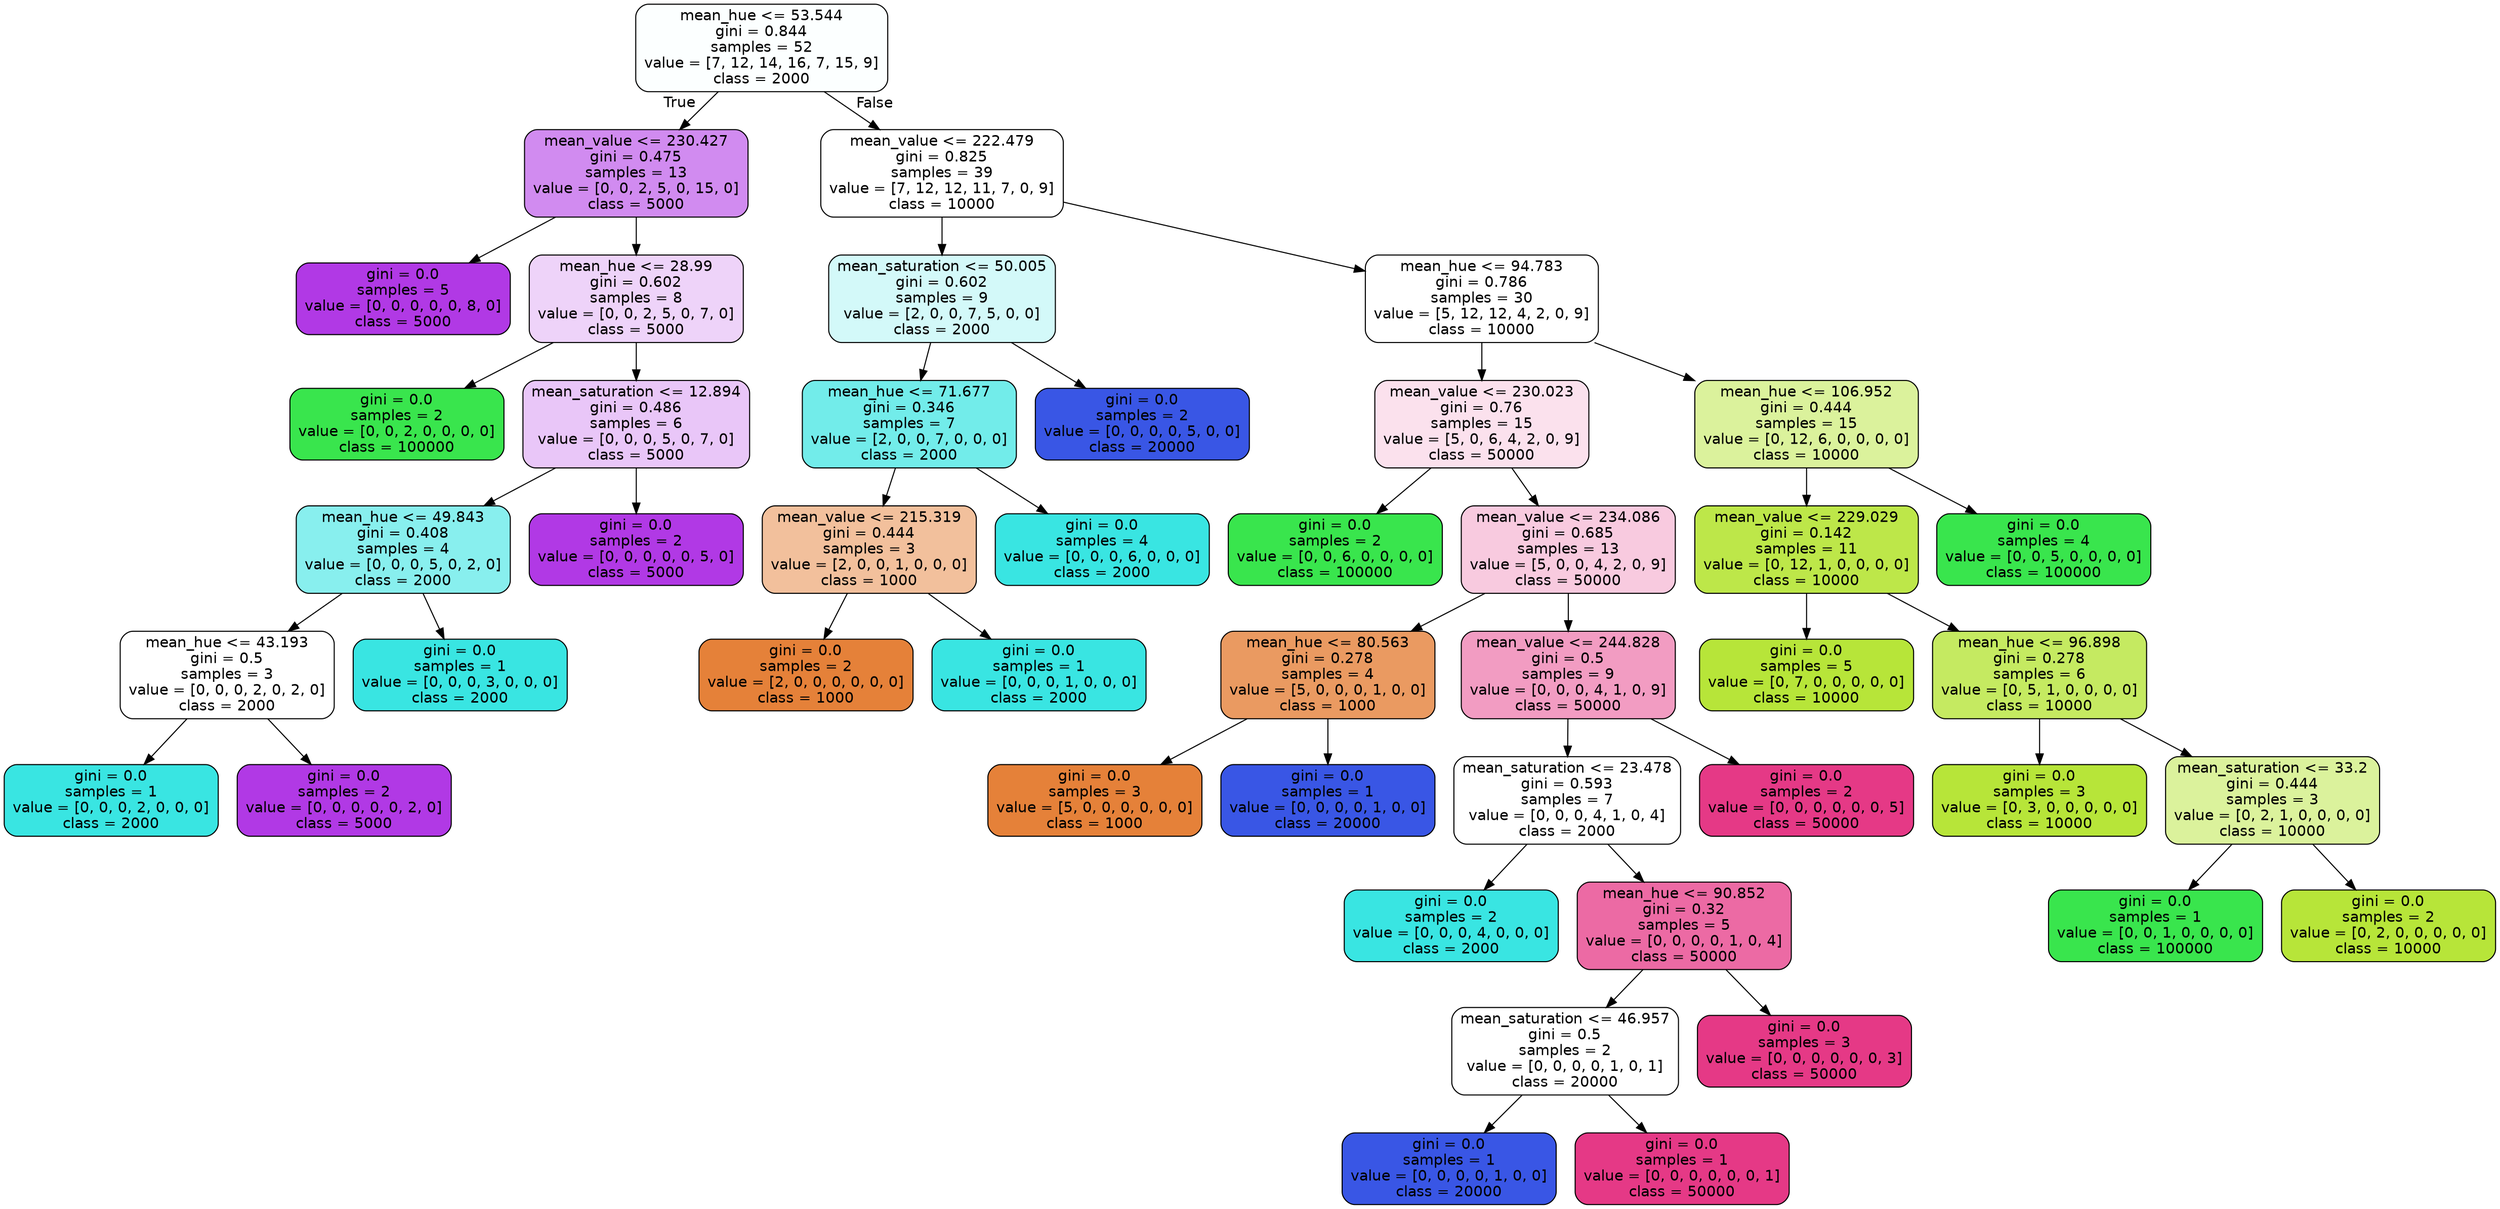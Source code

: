 digraph Tree {
node [shape=box, style="filled, rounded", color="black", fontname="helvetica"] ;
edge [fontname="helvetica"] ;
0 [label="mean_hue <= 53.544\ngini = 0.844\nsamples = 52\nvalue = [7, 12, 14, 16, 7, 15, 9]\nclass = 2000", fillcolor="#fcffff"] ;
1 [label="mean_value <= 230.427\ngini = 0.475\nsamples = 13\nvalue = [0, 0, 2, 5, 0, 15, 0]\nclass = 5000", fillcolor="#d18bf0"] ;
0 -> 1 [labeldistance=2.5, labelangle=45, headlabel="True"] ;
2 [label="gini = 0.0\nsamples = 5\nvalue = [0, 0, 0, 0, 0, 8, 0]\nclass = 5000", fillcolor="#b139e5"] ;
1 -> 2 ;
3 [label="mean_hue <= 28.99\ngini = 0.602\nsamples = 8\nvalue = [0, 0, 2, 5, 0, 7, 0]\nclass = 5000", fillcolor="#eed3f9"] ;
1 -> 3 ;
4 [label="gini = 0.0\nsamples = 2\nvalue = [0, 0, 2, 0, 0, 0, 0]\nclass = 100000", fillcolor="#39e54d"] ;
3 -> 4 ;
5 [label="mean_saturation <= 12.894\ngini = 0.486\nsamples = 6\nvalue = [0, 0, 0, 5, 0, 7, 0]\nclass = 5000", fillcolor="#e9c6f8"] ;
3 -> 5 ;
6 [label="mean_hue <= 49.843\ngini = 0.408\nsamples = 4\nvalue = [0, 0, 0, 5, 0, 2, 0]\nclass = 2000", fillcolor="#88efee"] ;
5 -> 6 ;
7 [label="mean_hue <= 43.193\ngini = 0.5\nsamples = 3\nvalue = [0, 0, 0, 2, 0, 2, 0]\nclass = 2000", fillcolor="#ffffff"] ;
6 -> 7 ;
8 [label="gini = 0.0\nsamples = 1\nvalue = [0, 0, 0, 2, 0, 0, 0]\nclass = 2000", fillcolor="#39e5e2"] ;
7 -> 8 ;
9 [label="gini = 0.0\nsamples = 2\nvalue = [0, 0, 0, 0, 0, 2, 0]\nclass = 5000", fillcolor="#b139e5"] ;
7 -> 9 ;
10 [label="gini = 0.0\nsamples = 1\nvalue = [0, 0, 0, 3, 0, 0, 0]\nclass = 2000", fillcolor="#39e5e2"] ;
6 -> 10 ;
11 [label="gini = 0.0\nsamples = 2\nvalue = [0, 0, 0, 0, 0, 5, 0]\nclass = 5000", fillcolor="#b139e5"] ;
5 -> 11 ;
12 [label="mean_value <= 222.479\ngini = 0.825\nsamples = 39\nvalue = [7, 12, 12, 11, 7, 0, 9]\nclass = 10000", fillcolor="#ffffff"] ;
0 -> 12 [labeldistance=2.5, labelangle=-45, headlabel="False"] ;
13 [label="mean_saturation <= 50.005\ngini = 0.602\nsamples = 9\nvalue = [2, 0, 0, 7, 5, 0, 0]\nclass = 2000", fillcolor="#d3f9f9"] ;
12 -> 13 ;
14 [label="mean_hue <= 71.677\ngini = 0.346\nsamples = 7\nvalue = [2, 0, 0, 7, 0, 0, 0]\nclass = 2000", fillcolor="#72ecea"] ;
13 -> 14 ;
15 [label="mean_value <= 215.319\ngini = 0.444\nsamples = 3\nvalue = [2, 0, 0, 1, 0, 0, 0]\nclass = 1000", fillcolor="#f2c09c"] ;
14 -> 15 ;
16 [label="gini = 0.0\nsamples = 2\nvalue = [2, 0, 0, 0, 0, 0, 0]\nclass = 1000", fillcolor="#e58139"] ;
15 -> 16 ;
17 [label="gini = 0.0\nsamples = 1\nvalue = [0, 0, 0, 1, 0, 0, 0]\nclass = 2000", fillcolor="#39e5e2"] ;
15 -> 17 ;
18 [label="gini = 0.0\nsamples = 4\nvalue = [0, 0, 0, 6, 0, 0, 0]\nclass = 2000", fillcolor="#39e5e2"] ;
14 -> 18 ;
19 [label="gini = 0.0\nsamples = 2\nvalue = [0, 0, 0, 0, 5, 0, 0]\nclass = 20000", fillcolor="#3956e5"] ;
13 -> 19 ;
20 [label="mean_hue <= 94.783\ngini = 0.786\nsamples = 30\nvalue = [5, 12, 12, 4, 2, 0, 9]\nclass = 10000", fillcolor="#ffffff"] ;
12 -> 20 ;
21 [label="mean_value <= 230.023\ngini = 0.76\nsamples = 15\nvalue = [5, 0, 6, 4, 2, 0, 9]\nclass = 50000", fillcolor="#fbe1ed"] ;
20 -> 21 ;
22 [label="gini = 0.0\nsamples = 2\nvalue = [0, 0, 6, 0, 0, 0, 0]\nclass = 100000", fillcolor="#39e54d"] ;
21 -> 22 ;
23 [label="mean_value <= 234.086\ngini = 0.685\nsamples = 13\nvalue = [5, 0, 0, 4, 2, 0, 9]\nclass = 50000", fillcolor="#f8cadf"] ;
21 -> 23 ;
24 [label="mean_hue <= 80.563\ngini = 0.278\nsamples = 4\nvalue = [5, 0, 0, 0, 1, 0, 0]\nclass = 1000", fillcolor="#ea9a61"] ;
23 -> 24 ;
25 [label="gini = 0.0\nsamples = 3\nvalue = [5, 0, 0, 0, 0, 0, 0]\nclass = 1000", fillcolor="#e58139"] ;
24 -> 25 ;
26 [label="gini = 0.0\nsamples = 1\nvalue = [0, 0, 0, 0, 1, 0, 0]\nclass = 20000", fillcolor="#3956e5"] ;
24 -> 26 ;
27 [label="mean_value <= 244.828\ngini = 0.5\nsamples = 9\nvalue = [0, 0, 0, 4, 1, 0, 9]\nclass = 50000", fillcolor="#f29cc2"] ;
23 -> 27 ;
28 [label="mean_saturation <= 23.478\ngini = 0.593\nsamples = 7\nvalue = [0, 0, 0, 4, 1, 0, 4]\nclass = 2000", fillcolor="#ffffff"] ;
27 -> 28 ;
29 [label="gini = 0.0\nsamples = 2\nvalue = [0, 0, 0, 4, 0, 0, 0]\nclass = 2000", fillcolor="#39e5e2"] ;
28 -> 29 ;
30 [label="mean_hue <= 90.852\ngini = 0.32\nsamples = 5\nvalue = [0, 0, 0, 0, 1, 0, 4]\nclass = 50000", fillcolor="#ec6aa4"] ;
28 -> 30 ;
31 [label="mean_saturation <= 46.957\ngini = 0.5\nsamples = 2\nvalue = [0, 0, 0, 0, 1, 0, 1]\nclass = 20000", fillcolor="#ffffff"] ;
30 -> 31 ;
32 [label="gini = 0.0\nsamples = 1\nvalue = [0, 0, 0, 0, 1, 0, 0]\nclass = 20000", fillcolor="#3956e5"] ;
31 -> 32 ;
33 [label="gini = 0.0\nsamples = 1\nvalue = [0, 0, 0, 0, 0, 0, 1]\nclass = 50000", fillcolor="#e53986"] ;
31 -> 33 ;
34 [label="gini = 0.0\nsamples = 3\nvalue = [0, 0, 0, 0, 0, 0, 3]\nclass = 50000", fillcolor="#e53986"] ;
30 -> 34 ;
35 [label="gini = 0.0\nsamples = 2\nvalue = [0, 0, 0, 0, 0, 0, 5]\nclass = 50000", fillcolor="#e53986"] ;
27 -> 35 ;
36 [label="mean_hue <= 106.952\ngini = 0.444\nsamples = 15\nvalue = [0, 12, 6, 0, 0, 0, 0]\nclass = 10000", fillcolor="#dbf29c"] ;
20 -> 36 ;
37 [label="mean_value <= 229.029\ngini = 0.142\nsamples = 11\nvalue = [0, 12, 1, 0, 0, 0, 0]\nclass = 10000", fillcolor="#bde749"] ;
36 -> 37 ;
38 [label="gini = 0.0\nsamples = 5\nvalue = [0, 7, 0, 0, 0, 0, 0]\nclass = 10000", fillcolor="#b7e539"] ;
37 -> 38 ;
39 [label="mean_hue <= 96.898\ngini = 0.278\nsamples = 6\nvalue = [0, 5, 1, 0, 0, 0, 0]\nclass = 10000", fillcolor="#c5ea61"] ;
37 -> 39 ;
40 [label="gini = 0.0\nsamples = 3\nvalue = [0, 3, 0, 0, 0, 0, 0]\nclass = 10000", fillcolor="#b7e539"] ;
39 -> 40 ;
41 [label="mean_saturation <= 33.2\ngini = 0.444\nsamples = 3\nvalue = [0, 2, 1, 0, 0, 0, 0]\nclass = 10000", fillcolor="#dbf29c"] ;
39 -> 41 ;
42 [label="gini = 0.0\nsamples = 1\nvalue = [0, 0, 1, 0, 0, 0, 0]\nclass = 100000", fillcolor="#39e54d"] ;
41 -> 42 ;
43 [label="gini = 0.0\nsamples = 2\nvalue = [0, 2, 0, 0, 0, 0, 0]\nclass = 10000", fillcolor="#b7e539"] ;
41 -> 43 ;
44 [label="gini = 0.0\nsamples = 4\nvalue = [0, 0, 5, 0, 0, 0, 0]\nclass = 100000", fillcolor="#39e54d"] ;
36 -> 44 ;
}